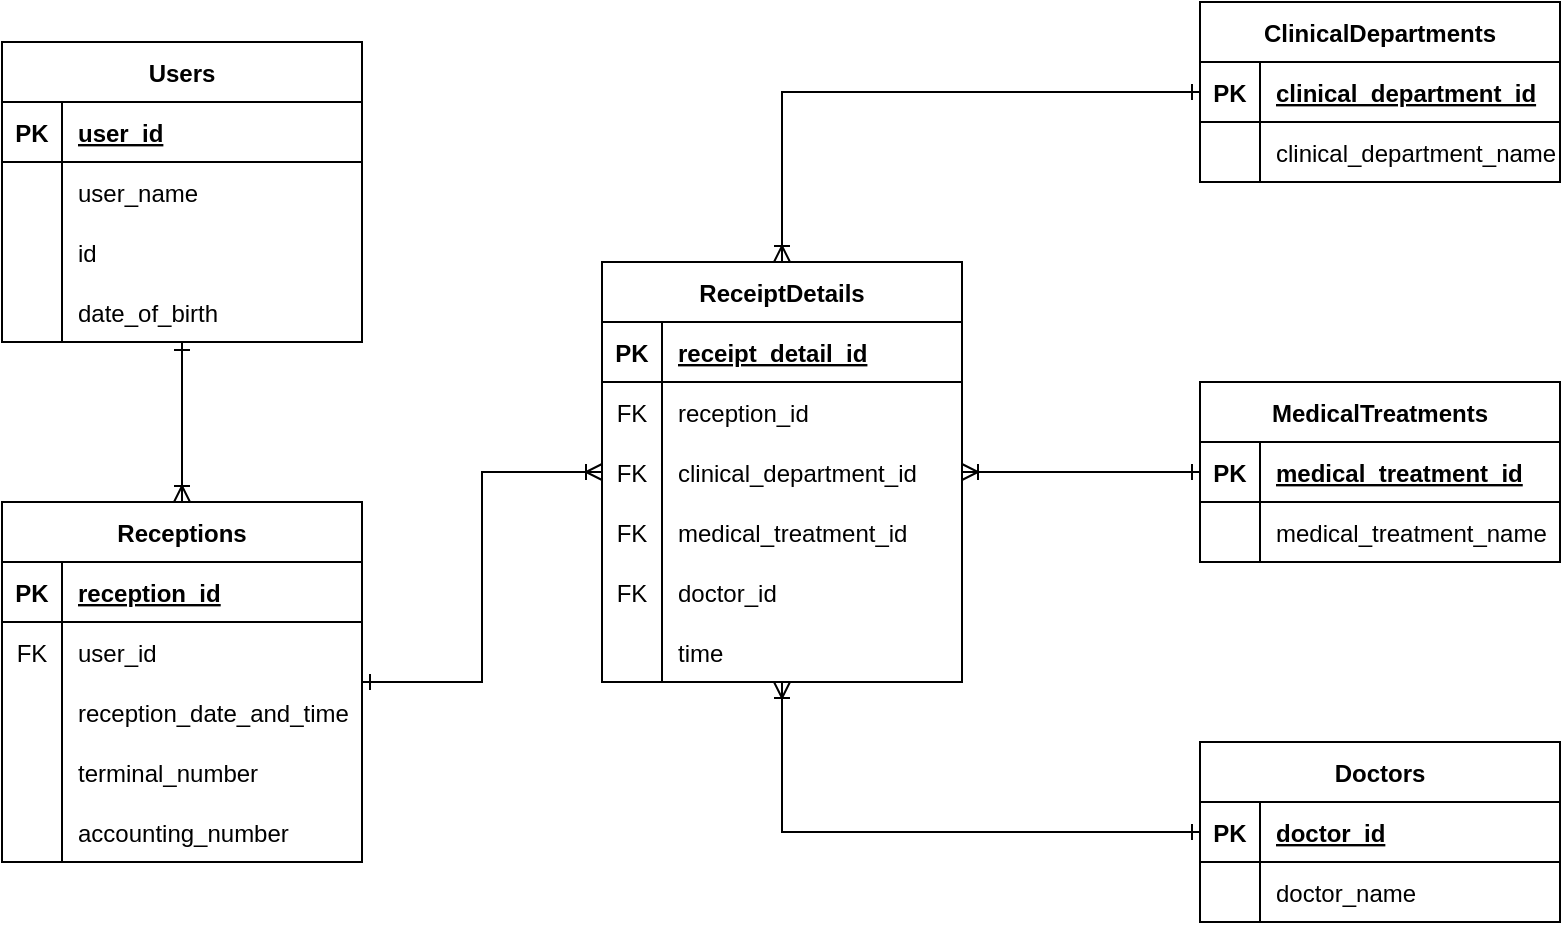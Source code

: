 <mxfile version="20.6.0" type="google"><diagram id="ZN45PbdqPUtM1rBAnHd7" name="ページ1"><mxGraphModel grid="1" page="1" gridSize="10" guides="1" tooltips="1" connect="1" arrows="1" fold="1" pageScale="1" pageWidth="827" pageHeight="1169" math="0" shadow="0"><root><mxCell id="0"/><mxCell id="1" parent="0"/><mxCell id="h8R4nmHYiYkZiqu4H5rz-1" value="Receptions" style="shape=table;startSize=30;container=1;collapsible=1;childLayout=tableLayout;fixedRows=1;rowLines=0;fontStyle=1;align=center;resizeLast=1;" vertex="1" parent="1"><mxGeometry x="81" y="320" width="180" height="180" as="geometry"/></mxCell><mxCell id="h8R4nmHYiYkZiqu4H5rz-2" value="" style="shape=tableRow;horizontal=0;startSize=0;swimlaneHead=0;swimlaneBody=0;fillColor=none;collapsible=0;dropTarget=0;points=[[0,0.5],[1,0.5]];portConstraint=eastwest;top=0;left=0;right=0;bottom=1;" vertex="1" parent="h8R4nmHYiYkZiqu4H5rz-1"><mxGeometry y="30" width="180" height="30" as="geometry"/></mxCell><mxCell id="h8R4nmHYiYkZiqu4H5rz-3" value="PK" style="shape=partialRectangle;connectable=0;fillColor=none;top=0;left=0;bottom=0;right=0;fontStyle=1;overflow=hidden;" vertex="1" parent="h8R4nmHYiYkZiqu4H5rz-2"><mxGeometry width="30" height="30" as="geometry"><mxRectangle width="30" height="30" as="alternateBounds"/></mxGeometry></mxCell><mxCell id="h8R4nmHYiYkZiqu4H5rz-4" value="reception_id" style="shape=partialRectangle;connectable=0;fillColor=none;top=0;left=0;bottom=0;right=0;align=left;spacingLeft=6;fontStyle=5;overflow=hidden;" vertex="1" parent="h8R4nmHYiYkZiqu4H5rz-2"><mxGeometry x="30" width="150" height="30" as="geometry"><mxRectangle width="150" height="30" as="alternateBounds"/></mxGeometry></mxCell><mxCell id="h8R4nmHYiYkZiqu4H5rz-5" value="" style="shape=tableRow;horizontal=0;startSize=0;swimlaneHead=0;swimlaneBody=0;fillColor=none;collapsible=0;dropTarget=0;points=[[0,0.5],[1,0.5]];portConstraint=eastwest;top=0;left=0;right=0;bottom=0;" vertex="1" parent="h8R4nmHYiYkZiqu4H5rz-1"><mxGeometry y="60" width="180" height="30" as="geometry"/></mxCell><mxCell id="h8R4nmHYiYkZiqu4H5rz-6" value="FK" style="shape=partialRectangle;connectable=0;fillColor=none;top=0;left=0;bottom=0;right=0;editable=1;overflow=hidden;" vertex="1" parent="h8R4nmHYiYkZiqu4H5rz-5"><mxGeometry width="30" height="30" as="geometry"><mxRectangle width="30" height="30" as="alternateBounds"/></mxGeometry></mxCell><mxCell id="h8R4nmHYiYkZiqu4H5rz-7" value="user_id" style="shape=partialRectangle;connectable=0;fillColor=none;top=0;left=0;bottom=0;right=0;align=left;spacingLeft=6;overflow=hidden;" vertex="1" parent="h8R4nmHYiYkZiqu4H5rz-5"><mxGeometry x="30" width="150" height="30" as="geometry"><mxRectangle width="150" height="30" as="alternateBounds"/></mxGeometry></mxCell><mxCell id="h8R4nmHYiYkZiqu4H5rz-8" value="" style="shape=tableRow;horizontal=0;startSize=0;swimlaneHead=0;swimlaneBody=0;fillColor=none;collapsible=0;dropTarget=0;points=[[0,0.5],[1,0.5]];portConstraint=eastwest;top=0;left=0;right=0;bottom=0;" vertex="1" parent="h8R4nmHYiYkZiqu4H5rz-1"><mxGeometry y="90" width="180" height="30" as="geometry"/></mxCell><mxCell id="h8R4nmHYiYkZiqu4H5rz-9" value="" style="shape=partialRectangle;connectable=0;fillColor=none;top=0;left=0;bottom=0;right=0;editable=1;overflow=hidden;" vertex="1" parent="h8R4nmHYiYkZiqu4H5rz-8"><mxGeometry width="30" height="30" as="geometry"><mxRectangle width="30" height="30" as="alternateBounds"/></mxGeometry></mxCell><mxCell id="h8R4nmHYiYkZiqu4H5rz-10" value="reception_date_and_time" style="shape=partialRectangle;connectable=0;fillColor=none;top=0;left=0;bottom=0;right=0;align=left;spacingLeft=6;overflow=hidden;" vertex="1" parent="h8R4nmHYiYkZiqu4H5rz-8"><mxGeometry x="30" width="150" height="30" as="geometry"><mxRectangle width="150" height="30" as="alternateBounds"/></mxGeometry></mxCell><mxCell id="h8R4nmHYiYkZiqu4H5rz-11" value="" style="shape=tableRow;horizontal=0;startSize=0;swimlaneHead=0;swimlaneBody=0;fillColor=none;collapsible=0;dropTarget=0;points=[[0,0.5],[1,0.5]];portConstraint=eastwest;top=0;left=0;right=0;bottom=0;" vertex="1" parent="h8R4nmHYiYkZiqu4H5rz-1"><mxGeometry y="120" width="180" height="30" as="geometry"/></mxCell><mxCell id="h8R4nmHYiYkZiqu4H5rz-12" value="" style="shape=partialRectangle;connectable=0;fillColor=none;top=0;left=0;bottom=0;right=0;editable=1;overflow=hidden;" vertex="1" parent="h8R4nmHYiYkZiqu4H5rz-11"><mxGeometry width="30" height="30" as="geometry"><mxRectangle width="30" height="30" as="alternateBounds"/></mxGeometry></mxCell><mxCell id="h8R4nmHYiYkZiqu4H5rz-13" value="terminal_number" style="shape=partialRectangle;connectable=0;fillColor=none;top=0;left=0;bottom=0;right=0;align=left;spacingLeft=6;overflow=hidden;" vertex="1" parent="h8R4nmHYiYkZiqu4H5rz-11"><mxGeometry x="30" width="150" height="30" as="geometry"><mxRectangle width="150" height="30" as="alternateBounds"/></mxGeometry></mxCell><mxCell id="TbhTREc6mtFpNb_1EWNu-7" style="shape=tableRow;horizontal=0;startSize=0;swimlaneHead=0;swimlaneBody=0;fillColor=none;collapsible=0;dropTarget=0;points=[[0,0.5],[1,0.5]];portConstraint=eastwest;top=0;left=0;right=0;bottom=0;" vertex="1" parent="h8R4nmHYiYkZiqu4H5rz-1"><mxGeometry y="150" width="180" height="30" as="geometry"/></mxCell><mxCell id="TbhTREc6mtFpNb_1EWNu-8" style="shape=partialRectangle;connectable=0;fillColor=none;top=0;left=0;bottom=0;right=0;editable=1;overflow=hidden;" vertex="1" parent="TbhTREc6mtFpNb_1EWNu-7"><mxGeometry width="30" height="30" as="geometry"><mxRectangle width="30" height="30" as="alternateBounds"/></mxGeometry></mxCell><mxCell id="TbhTREc6mtFpNb_1EWNu-9" value="accounting_number" style="shape=partialRectangle;connectable=0;fillColor=none;top=0;left=0;bottom=0;right=0;align=left;spacingLeft=6;overflow=hidden;" vertex="1" parent="TbhTREc6mtFpNb_1EWNu-7"><mxGeometry x="30" width="150" height="30" as="geometry"><mxRectangle width="150" height="30" as="alternateBounds"/></mxGeometry></mxCell><mxCell id="h8R4nmHYiYkZiqu4H5rz-27" value="ClinicalDepartments" style="shape=table;startSize=30;container=1;collapsible=1;childLayout=tableLayout;fixedRows=1;rowLines=0;fontStyle=1;align=center;resizeLast=1;" vertex="1" parent="1"><mxGeometry x="680" y="70" width="180" height="90" as="geometry"/></mxCell><mxCell id="h8R4nmHYiYkZiqu4H5rz-28" value="" style="shape=tableRow;horizontal=0;startSize=0;swimlaneHead=0;swimlaneBody=0;fillColor=none;collapsible=0;dropTarget=0;points=[[0,0.5],[1,0.5]];portConstraint=eastwest;top=0;left=0;right=0;bottom=1;" vertex="1" parent="h8R4nmHYiYkZiqu4H5rz-27"><mxGeometry y="30" width="180" height="30" as="geometry"/></mxCell><mxCell id="h8R4nmHYiYkZiqu4H5rz-29" value="PK" style="shape=partialRectangle;connectable=0;fillColor=none;top=0;left=0;bottom=0;right=0;fontStyle=1;overflow=hidden;" vertex="1" parent="h8R4nmHYiYkZiqu4H5rz-28"><mxGeometry width="30" height="30" as="geometry"><mxRectangle width="30" height="30" as="alternateBounds"/></mxGeometry></mxCell><mxCell id="h8R4nmHYiYkZiqu4H5rz-30" value="clinical_department_id" style="shape=partialRectangle;connectable=0;fillColor=none;top=0;left=0;bottom=0;right=0;align=left;spacingLeft=6;fontStyle=5;overflow=hidden;" vertex="1" parent="h8R4nmHYiYkZiqu4H5rz-28"><mxGeometry x="30" width="150" height="30" as="geometry"><mxRectangle width="150" height="30" as="alternateBounds"/></mxGeometry></mxCell><mxCell id="h8R4nmHYiYkZiqu4H5rz-31" value="" style="shape=tableRow;horizontal=0;startSize=0;swimlaneHead=0;swimlaneBody=0;fillColor=none;collapsible=0;dropTarget=0;points=[[0,0.5],[1,0.5]];portConstraint=eastwest;top=0;left=0;right=0;bottom=0;" vertex="1" parent="h8R4nmHYiYkZiqu4H5rz-27"><mxGeometry y="60" width="180" height="30" as="geometry"/></mxCell><mxCell id="h8R4nmHYiYkZiqu4H5rz-32" value="" style="shape=partialRectangle;connectable=0;fillColor=none;top=0;left=0;bottom=0;right=0;editable=1;overflow=hidden;" vertex="1" parent="h8R4nmHYiYkZiqu4H5rz-31"><mxGeometry width="30" height="30" as="geometry"><mxRectangle width="30" height="30" as="alternateBounds"/></mxGeometry></mxCell><mxCell id="h8R4nmHYiYkZiqu4H5rz-33" value="clinical_department_name" style="shape=partialRectangle;connectable=0;fillColor=none;top=0;left=0;bottom=0;right=0;align=left;spacingLeft=6;overflow=hidden;" vertex="1" parent="h8R4nmHYiYkZiqu4H5rz-31"><mxGeometry x="30" width="150" height="30" as="geometry"><mxRectangle width="150" height="30" as="alternateBounds"/></mxGeometry></mxCell><mxCell id="h8R4nmHYiYkZiqu4H5rz-40" value="ReceiptDetails" style="shape=table;startSize=30;container=1;collapsible=1;childLayout=tableLayout;fixedRows=1;rowLines=0;fontStyle=1;align=center;resizeLast=1;" vertex="1" parent="1"><mxGeometry x="381" y="200" width="180" height="210" as="geometry"/></mxCell><mxCell id="h8R4nmHYiYkZiqu4H5rz-41" value="" style="shape=tableRow;horizontal=0;startSize=0;swimlaneHead=0;swimlaneBody=0;fillColor=none;collapsible=0;dropTarget=0;points=[[0,0.5],[1,0.5]];portConstraint=eastwest;top=0;left=0;right=0;bottom=1;" vertex="1" parent="h8R4nmHYiYkZiqu4H5rz-40"><mxGeometry y="30" width="180" height="30" as="geometry"/></mxCell><mxCell id="h8R4nmHYiYkZiqu4H5rz-42" value="PK" style="shape=partialRectangle;connectable=0;fillColor=none;top=0;left=0;bottom=0;right=0;fontStyle=1;overflow=hidden;" vertex="1" parent="h8R4nmHYiYkZiqu4H5rz-41"><mxGeometry width="30" height="30" as="geometry"><mxRectangle width="30" height="30" as="alternateBounds"/></mxGeometry></mxCell><mxCell id="h8R4nmHYiYkZiqu4H5rz-43" value="receipt_detail_id" style="shape=partialRectangle;connectable=0;fillColor=none;top=0;left=0;bottom=0;right=0;align=left;spacingLeft=6;fontStyle=5;overflow=hidden;" vertex="1" parent="h8R4nmHYiYkZiqu4H5rz-41"><mxGeometry x="30" width="150" height="30" as="geometry"><mxRectangle width="150" height="30" as="alternateBounds"/></mxGeometry></mxCell><mxCell id="h8R4nmHYiYkZiqu4H5rz-44" value="" style="shape=tableRow;horizontal=0;startSize=0;swimlaneHead=0;swimlaneBody=0;fillColor=none;collapsible=0;dropTarget=0;points=[[0,0.5],[1,0.5]];portConstraint=eastwest;top=0;left=0;right=0;bottom=0;" vertex="1" parent="h8R4nmHYiYkZiqu4H5rz-40"><mxGeometry y="60" width="180" height="30" as="geometry"/></mxCell><mxCell id="h8R4nmHYiYkZiqu4H5rz-45" value="FK" style="shape=partialRectangle;connectable=0;fillColor=none;top=0;left=0;bottom=0;right=0;editable=1;overflow=hidden;" vertex="1" parent="h8R4nmHYiYkZiqu4H5rz-44"><mxGeometry width="30" height="30" as="geometry"><mxRectangle width="30" height="30" as="alternateBounds"/></mxGeometry></mxCell><mxCell id="h8R4nmHYiYkZiqu4H5rz-46" value="reception_id" style="shape=partialRectangle;connectable=0;fillColor=none;top=0;left=0;bottom=0;right=0;align=left;spacingLeft=6;overflow=hidden;" vertex="1" parent="h8R4nmHYiYkZiqu4H5rz-44"><mxGeometry x="30" width="150" height="30" as="geometry"><mxRectangle width="150" height="30" as="alternateBounds"/></mxGeometry></mxCell><mxCell id="h8R4nmHYiYkZiqu4H5rz-47" value="" style="shape=tableRow;horizontal=0;startSize=0;swimlaneHead=0;swimlaneBody=0;fillColor=none;collapsible=0;dropTarget=0;points=[[0,0.5],[1,0.5]];portConstraint=eastwest;top=0;left=0;right=0;bottom=0;" vertex="1" parent="h8R4nmHYiYkZiqu4H5rz-40"><mxGeometry y="90" width="180" height="30" as="geometry"/></mxCell><mxCell id="h8R4nmHYiYkZiqu4H5rz-48" value="FK" style="shape=partialRectangle;connectable=0;fillColor=none;top=0;left=0;bottom=0;right=0;editable=1;overflow=hidden;" vertex="1" parent="h8R4nmHYiYkZiqu4H5rz-47"><mxGeometry width="30" height="30" as="geometry"><mxRectangle width="30" height="30" as="alternateBounds"/></mxGeometry></mxCell><mxCell id="h8R4nmHYiYkZiqu4H5rz-49" value="clinical_department_id" style="shape=partialRectangle;connectable=0;fillColor=none;top=0;left=0;bottom=0;right=0;align=left;spacingLeft=6;overflow=hidden;fontStyle=0" vertex="1" parent="h8R4nmHYiYkZiqu4H5rz-47"><mxGeometry x="30" width="150" height="30" as="geometry"><mxRectangle width="150" height="30" as="alternateBounds"/></mxGeometry></mxCell><mxCell id="h8R4nmHYiYkZiqu4H5rz-50" value="" style="shape=tableRow;horizontal=0;startSize=0;swimlaneHead=0;swimlaneBody=0;fillColor=none;collapsible=0;dropTarget=0;points=[[0,0.5],[1,0.5]];portConstraint=eastwest;top=0;left=0;right=0;bottom=0;" vertex="1" parent="h8R4nmHYiYkZiqu4H5rz-40"><mxGeometry y="120" width="180" height="30" as="geometry"/></mxCell><mxCell id="h8R4nmHYiYkZiqu4H5rz-51" value="FK" style="shape=partialRectangle;connectable=0;fillColor=none;top=0;left=0;bottom=0;right=0;editable=1;overflow=hidden;" vertex="1" parent="h8R4nmHYiYkZiqu4H5rz-50"><mxGeometry width="30" height="30" as="geometry"><mxRectangle width="30" height="30" as="alternateBounds"/></mxGeometry></mxCell><mxCell id="h8R4nmHYiYkZiqu4H5rz-52" value="medical_treatment_id" style="shape=partialRectangle;connectable=0;fillColor=none;top=0;left=0;bottom=0;right=0;align=left;spacingLeft=6;overflow=hidden;" vertex="1" parent="h8R4nmHYiYkZiqu4H5rz-50"><mxGeometry x="30" width="150" height="30" as="geometry"><mxRectangle width="150" height="30" as="alternateBounds"/></mxGeometry></mxCell><mxCell id="TbhTREc6mtFpNb_1EWNu-1" style="shape=tableRow;horizontal=0;startSize=0;swimlaneHead=0;swimlaneBody=0;fillColor=none;collapsible=0;dropTarget=0;points=[[0,0.5],[1,0.5]];portConstraint=eastwest;top=0;left=0;right=0;bottom=0;" vertex="1" parent="h8R4nmHYiYkZiqu4H5rz-40"><mxGeometry y="150" width="180" height="30" as="geometry"/></mxCell><mxCell id="TbhTREc6mtFpNb_1EWNu-2" value="FK" style="shape=partialRectangle;connectable=0;fillColor=none;top=0;left=0;bottom=0;right=0;editable=1;overflow=hidden;" vertex="1" parent="TbhTREc6mtFpNb_1EWNu-1"><mxGeometry width="30" height="30" as="geometry"><mxRectangle width="30" height="30" as="alternateBounds"/></mxGeometry></mxCell><mxCell id="TbhTREc6mtFpNb_1EWNu-3" value="doctor_id" style="shape=partialRectangle;connectable=0;fillColor=none;top=0;left=0;bottom=0;right=0;align=left;spacingLeft=6;overflow=hidden;" vertex="1" parent="TbhTREc6mtFpNb_1EWNu-1"><mxGeometry x="30" width="150" height="30" as="geometry"><mxRectangle width="150" height="30" as="alternateBounds"/></mxGeometry></mxCell><mxCell id="TbhTREc6mtFpNb_1EWNu-4" style="shape=tableRow;horizontal=0;startSize=0;swimlaneHead=0;swimlaneBody=0;fillColor=none;collapsible=0;dropTarget=0;points=[[0,0.5],[1,0.5]];portConstraint=eastwest;top=0;left=0;right=0;bottom=0;" vertex="1" parent="h8R4nmHYiYkZiqu4H5rz-40"><mxGeometry y="180" width="180" height="30" as="geometry"/></mxCell><mxCell id="TbhTREc6mtFpNb_1EWNu-5" style="shape=partialRectangle;connectable=0;fillColor=none;top=0;left=0;bottom=0;right=0;editable=1;overflow=hidden;" vertex="1" parent="TbhTREc6mtFpNb_1EWNu-4"><mxGeometry width="30" height="30" as="geometry"><mxRectangle width="30" height="30" as="alternateBounds"/></mxGeometry></mxCell><mxCell id="TbhTREc6mtFpNb_1EWNu-6" value="time" style="shape=partialRectangle;connectable=0;fillColor=none;top=0;left=0;bottom=0;right=0;align=left;spacingLeft=6;overflow=hidden;" vertex="1" parent="TbhTREc6mtFpNb_1EWNu-4"><mxGeometry x="30" width="150" height="30" as="geometry"><mxRectangle width="150" height="30" as="alternateBounds"/></mxGeometry></mxCell><mxCell id="h8R4nmHYiYkZiqu4H5rz-53" value="Users" style="shape=table;startSize=30;container=1;collapsible=1;childLayout=tableLayout;fixedRows=1;rowLines=0;fontStyle=1;align=center;resizeLast=1;" vertex="1" parent="1"><mxGeometry x="81" y="90" width="180" height="150" as="geometry"/></mxCell><mxCell id="h8R4nmHYiYkZiqu4H5rz-54" value="" style="shape=tableRow;horizontal=0;startSize=0;swimlaneHead=0;swimlaneBody=0;fillColor=none;collapsible=0;dropTarget=0;points=[[0,0.5],[1,0.5]];portConstraint=eastwest;top=0;left=0;right=0;bottom=1;" vertex="1" parent="h8R4nmHYiYkZiqu4H5rz-53"><mxGeometry y="30" width="180" height="30" as="geometry"/></mxCell><mxCell id="h8R4nmHYiYkZiqu4H5rz-55" value="PK" style="shape=partialRectangle;connectable=0;fillColor=none;top=0;left=0;bottom=0;right=0;fontStyle=1;overflow=hidden;" vertex="1" parent="h8R4nmHYiYkZiqu4H5rz-54"><mxGeometry width="30" height="30" as="geometry"><mxRectangle width="30" height="30" as="alternateBounds"/></mxGeometry></mxCell><mxCell id="h8R4nmHYiYkZiqu4H5rz-56" value="user_id" style="shape=partialRectangle;connectable=0;fillColor=none;top=0;left=0;bottom=0;right=0;align=left;spacingLeft=6;fontStyle=5;overflow=hidden;" vertex="1" parent="h8R4nmHYiYkZiqu4H5rz-54"><mxGeometry x="30" width="150" height="30" as="geometry"><mxRectangle width="150" height="30" as="alternateBounds"/></mxGeometry></mxCell><mxCell id="h8R4nmHYiYkZiqu4H5rz-57" value="" style="shape=tableRow;horizontal=0;startSize=0;swimlaneHead=0;swimlaneBody=0;fillColor=none;collapsible=0;dropTarget=0;points=[[0,0.5],[1,0.5]];portConstraint=eastwest;top=0;left=0;right=0;bottom=0;" vertex="1" parent="h8R4nmHYiYkZiqu4H5rz-53"><mxGeometry y="60" width="180" height="30" as="geometry"/></mxCell><mxCell id="h8R4nmHYiYkZiqu4H5rz-58" value="" style="shape=partialRectangle;connectable=0;fillColor=none;top=0;left=0;bottom=0;right=0;editable=1;overflow=hidden;" vertex="1" parent="h8R4nmHYiYkZiqu4H5rz-57"><mxGeometry width="30" height="30" as="geometry"><mxRectangle width="30" height="30" as="alternateBounds"/></mxGeometry></mxCell><mxCell id="h8R4nmHYiYkZiqu4H5rz-59" value="user_name" style="shape=partialRectangle;connectable=0;fillColor=none;top=0;left=0;bottom=0;right=0;align=left;spacingLeft=6;overflow=hidden;" vertex="1" parent="h8R4nmHYiYkZiqu4H5rz-57"><mxGeometry x="30" width="150" height="30" as="geometry"><mxRectangle width="150" height="30" as="alternateBounds"/></mxGeometry></mxCell><mxCell id="h8R4nmHYiYkZiqu4H5rz-60" value="" style="shape=tableRow;horizontal=0;startSize=0;swimlaneHead=0;swimlaneBody=0;fillColor=none;collapsible=0;dropTarget=0;points=[[0,0.5],[1,0.5]];portConstraint=eastwest;top=0;left=0;right=0;bottom=0;" vertex="1" parent="h8R4nmHYiYkZiqu4H5rz-53"><mxGeometry y="90" width="180" height="30" as="geometry"/></mxCell><mxCell id="h8R4nmHYiYkZiqu4H5rz-61" value="" style="shape=partialRectangle;connectable=0;fillColor=none;top=0;left=0;bottom=0;right=0;editable=1;overflow=hidden;" vertex="1" parent="h8R4nmHYiYkZiqu4H5rz-60"><mxGeometry width="30" height="30" as="geometry"><mxRectangle width="30" height="30" as="alternateBounds"/></mxGeometry></mxCell><mxCell id="h8R4nmHYiYkZiqu4H5rz-62" value="id" style="shape=partialRectangle;connectable=0;fillColor=none;top=0;left=0;bottom=0;right=0;align=left;spacingLeft=6;overflow=hidden;" vertex="1" parent="h8R4nmHYiYkZiqu4H5rz-60"><mxGeometry x="30" width="150" height="30" as="geometry"><mxRectangle width="150" height="30" as="alternateBounds"/></mxGeometry></mxCell><mxCell id="h8R4nmHYiYkZiqu4H5rz-63" value="" style="shape=tableRow;horizontal=0;startSize=0;swimlaneHead=0;swimlaneBody=0;fillColor=none;collapsible=0;dropTarget=0;points=[[0,0.5],[1,0.5]];portConstraint=eastwest;top=0;left=0;right=0;bottom=0;" vertex="1" parent="h8R4nmHYiYkZiqu4H5rz-53"><mxGeometry y="120" width="180" height="30" as="geometry"/></mxCell><mxCell id="h8R4nmHYiYkZiqu4H5rz-64" value="" style="shape=partialRectangle;connectable=0;fillColor=none;top=0;left=0;bottom=0;right=0;editable=1;overflow=hidden;" vertex="1" parent="h8R4nmHYiYkZiqu4H5rz-63"><mxGeometry width="30" height="30" as="geometry"><mxRectangle width="30" height="30" as="alternateBounds"/></mxGeometry></mxCell><mxCell id="h8R4nmHYiYkZiqu4H5rz-65" value="date_of_birth" style="shape=partialRectangle;connectable=0;fillColor=none;top=0;left=0;bottom=0;right=0;align=left;spacingLeft=6;overflow=hidden;" vertex="1" parent="h8R4nmHYiYkZiqu4H5rz-63"><mxGeometry x="30" width="150" height="30" as="geometry"><mxRectangle width="150" height="30" as="alternateBounds"/></mxGeometry></mxCell><mxCell id="h8R4nmHYiYkZiqu4H5rz-67" value="MedicalTreatments" style="shape=table;startSize=30;container=1;collapsible=1;childLayout=tableLayout;fixedRows=1;rowLines=0;fontStyle=1;align=center;resizeLast=1;" vertex="1" parent="1"><mxGeometry x="680" y="260" width="180" height="90" as="geometry"/></mxCell><mxCell id="h8R4nmHYiYkZiqu4H5rz-68" value="" style="shape=tableRow;horizontal=0;startSize=0;swimlaneHead=0;swimlaneBody=0;fillColor=none;collapsible=0;dropTarget=0;points=[[0,0.5],[1,0.5]];portConstraint=eastwest;top=0;left=0;right=0;bottom=1;" vertex="1" parent="h8R4nmHYiYkZiqu4H5rz-67"><mxGeometry y="30" width="180" height="30" as="geometry"/></mxCell><mxCell id="h8R4nmHYiYkZiqu4H5rz-69" value="PK" style="shape=partialRectangle;connectable=0;fillColor=none;top=0;left=0;bottom=0;right=0;fontStyle=1;overflow=hidden;" vertex="1" parent="h8R4nmHYiYkZiqu4H5rz-68"><mxGeometry width="30" height="30" as="geometry"><mxRectangle width="30" height="30" as="alternateBounds"/></mxGeometry></mxCell><mxCell id="h8R4nmHYiYkZiqu4H5rz-70" value="medical_treatment_id" style="shape=partialRectangle;connectable=0;fillColor=none;top=0;left=0;bottom=0;right=0;align=left;spacingLeft=6;fontStyle=5;overflow=hidden;" vertex="1" parent="h8R4nmHYiYkZiqu4H5rz-68"><mxGeometry x="30" width="150" height="30" as="geometry"><mxRectangle width="150" height="30" as="alternateBounds"/></mxGeometry></mxCell><mxCell id="h8R4nmHYiYkZiqu4H5rz-71" value="" style="shape=tableRow;horizontal=0;startSize=0;swimlaneHead=0;swimlaneBody=0;fillColor=none;collapsible=0;dropTarget=0;points=[[0,0.5],[1,0.5]];portConstraint=eastwest;top=0;left=0;right=0;bottom=0;" vertex="1" parent="h8R4nmHYiYkZiqu4H5rz-67"><mxGeometry y="60" width="180" height="30" as="geometry"/></mxCell><mxCell id="h8R4nmHYiYkZiqu4H5rz-72" value="" style="shape=partialRectangle;connectable=0;fillColor=none;top=0;left=0;bottom=0;right=0;editable=1;overflow=hidden;" vertex="1" parent="h8R4nmHYiYkZiqu4H5rz-71"><mxGeometry width="30" height="30" as="geometry"><mxRectangle width="30" height="30" as="alternateBounds"/></mxGeometry></mxCell><mxCell id="h8R4nmHYiYkZiqu4H5rz-73" value="medical_treatment_name" style="shape=partialRectangle;connectable=0;fillColor=none;top=0;left=0;bottom=0;right=0;align=left;spacingLeft=6;overflow=hidden;" vertex="1" parent="h8R4nmHYiYkZiqu4H5rz-71"><mxGeometry x="30" width="150" height="30" as="geometry"><mxRectangle width="150" height="30" as="alternateBounds"/></mxGeometry></mxCell><mxCell id="h8R4nmHYiYkZiqu4H5rz-80" value="Doctors" style="shape=table;startSize=30;container=1;collapsible=1;childLayout=tableLayout;fixedRows=1;rowLines=0;fontStyle=1;align=center;resizeLast=1;" vertex="1" parent="1"><mxGeometry x="680" y="440" width="180" height="90" as="geometry"/></mxCell><mxCell id="h8R4nmHYiYkZiqu4H5rz-81" value="" style="shape=tableRow;horizontal=0;startSize=0;swimlaneHead=0;swimlaneBody=0;fillColor=none;collapsible=0;dropTarget=0;points=[[0,0.5],[1,0.5]];portConstraint=eastwest;top=0;left=0;right=0;bottom=1;" vertex="1" parent="h8R4nmHYiYkZiqu4H5rz-80"><mxGeometry y="30" width="180" height="30" as="geometry"/></mxCell><mxCell id="h8R4nmHYiYkZiqu4H5rz-82" value="PK" style="shape=partialRectangle;connectable=0;fillColor=none;top=0;left=0;bottom=0;right=0;fontStyle=1;overflow=hidden;" vertex="1" parent="h8R4nmHYiYkZiqu4H5rz-81"><mxGeometry width="30" height="30" as="geometry"><mxRectangle width="30" height="30" as="alternateBounds"/></mxGeometry></mxCell><mxCell id="h8R4nmHYiYkZiqu4H5rz-83" value="doctor_id" style="shape=partialRectangle;connectable=0;fillColor=none;top=0;left=0;bottom=0;right=0;align=left;spacingLeft=6;fontStyle=5;overflow=hidden;" vertex="1" parent="h8R4nmHYiYkZiqu4H5rz-81"><mxGeometry x="30" width="150" height="30" as="geometry"><mxRectangle width="150" height="30" as="alternateBounds"/></mxGeometry></mxCell><mxCell id="h8R4nmHYiYkZiqu4H5rz-84" value="" style="shape=tableRow;horizontal=0;startSize=0;swimlaneHead=0;swimlaneBody=0;fillColor=none;collapsible=0;dropTarget=0;points=[[0,0.5],[1,0.5]];portConstraint=eastwest;top=0;left=0;right=0;bottom=0;" vertex="1" parent="h8R4nmHYiYkZiqu4H5rz-80"><mxGeometry y="60" width="180" height="30" as="geometry"/></mxCell><mxCell id="h8R4nmHYiYkZiqu4H5rz-85" value="" style="shape=partialRectangle;connectable=0;fillColor=none;top=0;left=0;bottom=0;right=0;editable=1;overflow=hidden;" vertex="1" parent="h8R4nmHYiYkZiqu4H5rz-84"><mxGeometry width="30" height="30" as="geometry"><mxRectangle width="30" height="30" as="alternateBounds"/></mxGeometry></mxCell><mxCell id="h8R4nmHYiYkZiqu4H5rz-86" value="doctor_name" style="shape=partialRectangle;connectable=0;fillColor=none;top=0;left=0;bottom=0;right=0;align=left;spacingLeft=6;overflow=hidden;" vertex="1" parent="h8R4nmHYiYkZiqu4H5rz-84"><mxGeometry x="30" width="150" height="30" as="geometry"><mxRectangle width="150" height="30" as="alternateBounds"/></mxGeometry></mxCell><mxCell id="TbhTREc6mtFpNb_1EWNu-10" value="" style="fontSize=12;html=1;endArrow=ERoneToMany;rounded=0;startArrow=ERone;startFill=0;" edge="1" parent="1" source="h8R4nmHYiYkZiqu4H5rz-53" target="h8R4nmHYiYkZiqu4H5rz-1"><mxGeometry width="100" height="100" relative="1" as="geometry"><mxPoint x="210" y="270" as="sourcePoint"/><mxPoint x="550" y="190" as="targetPoint"/></mxGeometry></mxCell><mxCell id="TbhTREc6mtFpNb_1EWNu-11" value="" style="fontSize=12;html=1;endArrow=ERoneToMany;rounded=0;startArrow=ERone;startFill=0;edgeStyle=orthogonalEdgeStyle;" edge="1" parent="1" source="h8R4nmHYiYkZiqu4H5rz-1" target="h8R4nmHYiYkZiqu4H5rz-40"><mxGeometry width="100" height="100" relative="1" as="geometry"><mxPoint x="181" y="250" as="sourcePoint"/><mxPoint x="181" y="330" as="targetPoint"/></mxGeometry></mxCell><mxCell id="TbhTREc6mtFpNb_1EWNu-12" value="" style="fontSize=12;html=1;endArrow=ERoneToMany;rounded=0;startArrow=ERone;startFill=0;edgeStyle=orthogonalEdgeStyle;" edge="1" parent="1" source="h8R4nmHYiYkZiqu4H5rz-27" target="h8R4nmHYiYkZiqu4H5rz-40"><mxGeometry width="100" height="100" relative="1" as="geometry"><mxPoint x="271" y="420" as="sourcePoint"/><mxPoint x="391" y="315.048" as="targetPoint"/></mxGeometry></mxCell><mxCell id="TbhTREc6mtFpNb_1EWNu-13" value="" style="fontSize=12;html=1;endArrow=ERoneToMany;rounded=0;startArrow=ERone;startFill=0;" edge="1" parent="1" source="h8R4nmHYiYkZiqu4H5rz-67" target="h8R4nmHYiYkZiqu4H5rz-40"><mxGeometry width="100" height="100" relative="1" as="geometry"><mxPoint x="671" y="15.048" as="sourcePoint"/><mxPoint x="481.0" y="210" as="targetPoint"/></mxGeometry></mxCell><mxCell id="TbhTREc6mtFpNb_1EWNu-14" value="" style="fontSize=12;html=1;endArrow=ERoneToMany;rounded=0;startArrow=ERone;startFill=0;edgeStyle=orthogonalEdgeStyle;" edge="1" parent="1" source="h8R4nmHYiYkZiqu4H5rz-80" target="h8R4nmHYiYkZiqu4H5rz-40"><mxGeometry width="100" height="100" relative="1" as="geometry"><mxPoint x="671" y="15.048" as="sourcePoint"/><mxPoint x="481.0" y="210" as="targetPoint"/></mxGeometry></mxCell></root></mxGraphModel></diagram></mxfile>